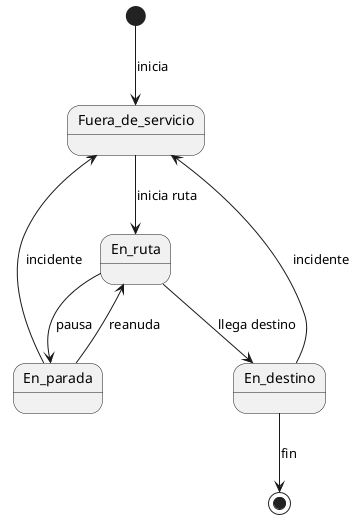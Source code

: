 @startuml "Vehículo"
[*] --> Fuera_de_servicio : inicia
Fuera_de_servicio --> En_ruta : inicia ruta
En_ruta --> En_parada : pausa
En_parada --> En_ruta : reanuda
En_ruta --> En_destino : llega destino
En_destino --> Fuera_de_servicio : incidente
En_parada --> Fuera_de_servicio : incidente
En_destino --> [*] : fin
@enduml
